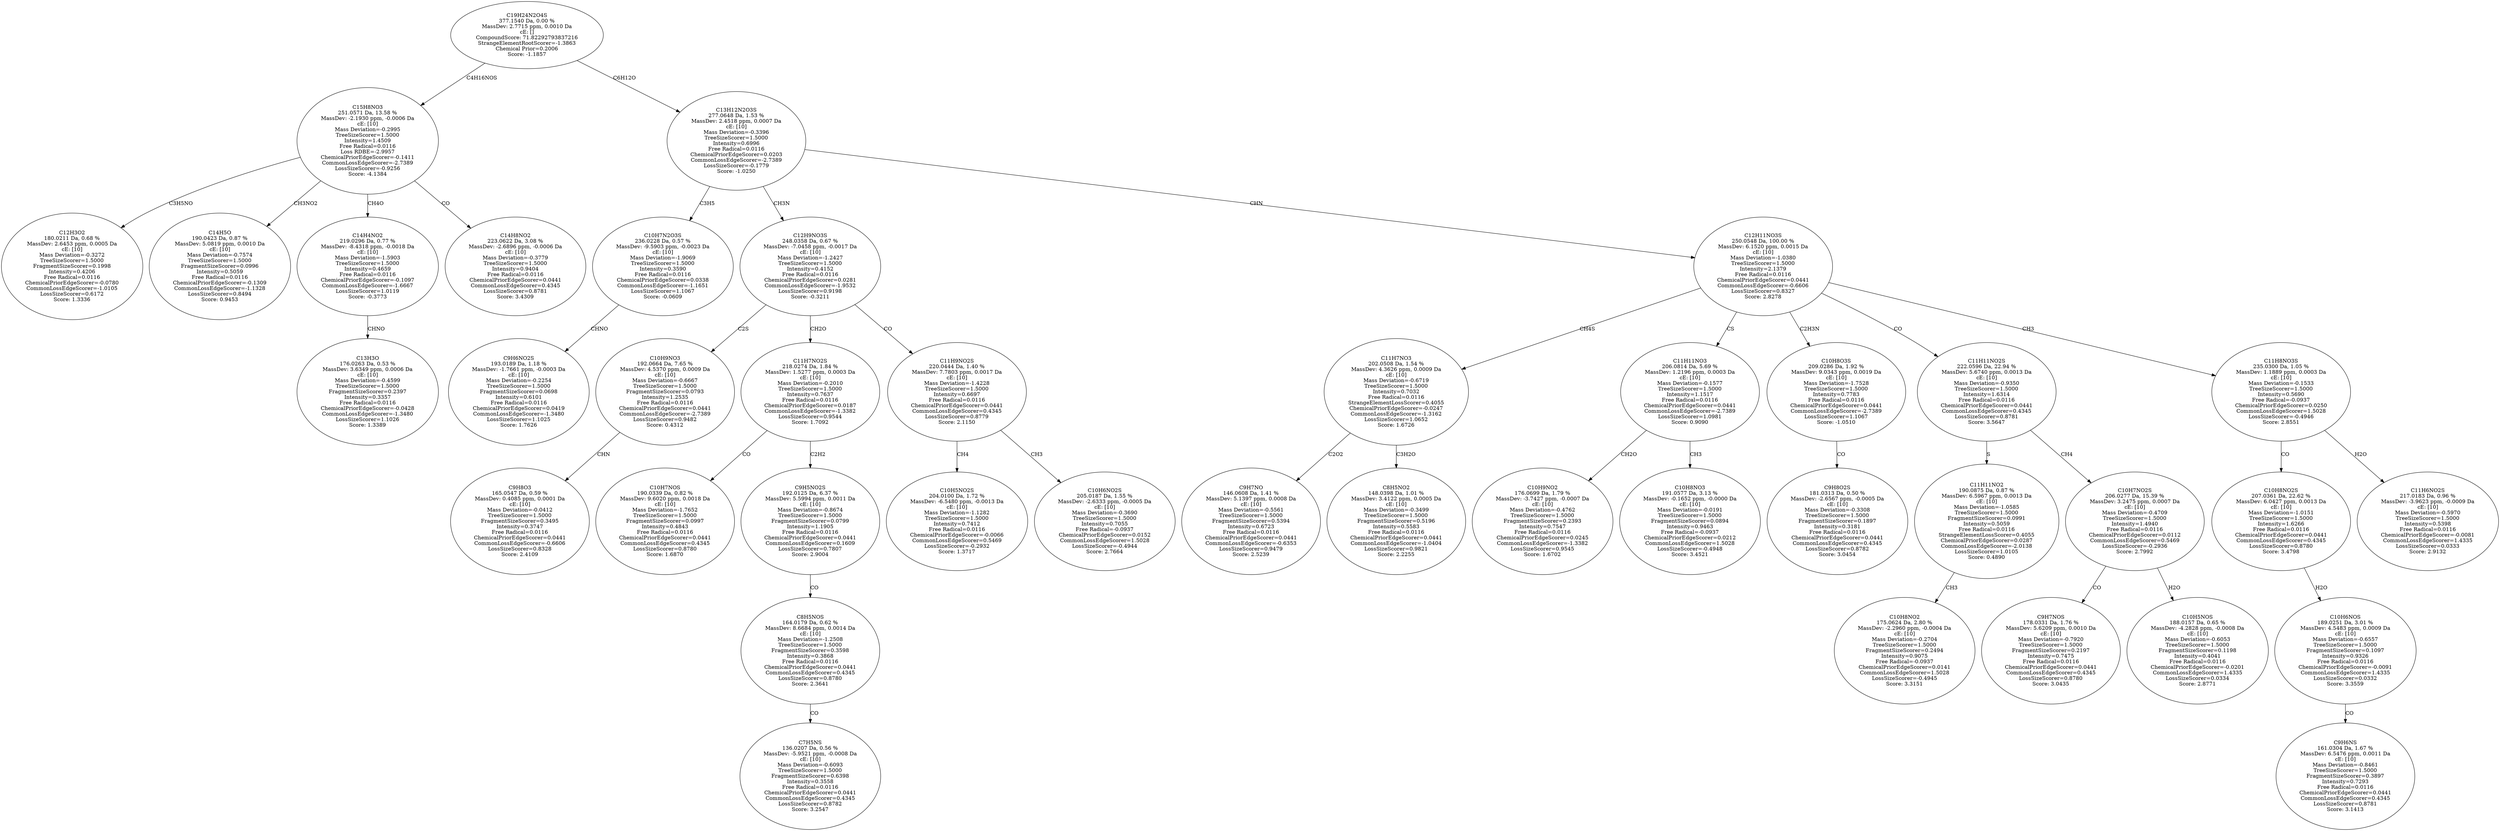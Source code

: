 strict digraph {
v1 [label="C12H3O2\n180.0211 Da, 0.68 %\nMassDev: 2.6453 ppm, 0.0005 Da\ncE: [10]\nMass Deviation=-0.3272\nTreeSizeScorer=1.5000\nFragmentSizeScorer=0.1998\nIntensity=0.4206\nFree Radical=0.0116\nChemicalPriorEdgeScorer=-0.0780\nCommonLossEdgeScorer=-1.0105\nLossSizeScorer=0.6172\nScore: 1.3336"];
v2 [label="C14H5O\n190.0423 Da, 0.87 %\nMassDev: 5.0819 ppm, 0.0010 Da\ncE: [10]\nMass Deviation=-0.7574\nTreeSizeScorer=1.5000\nFragmentSizeScorer=0.0996\nIntensity=0.5059\nFree Radical=0.0116\nChemicalPriorEdgeScorer=-0.1309\nCommonLossEdgeScorer=-1.1328\nLossSizeScorer=0.8494\nScore: 0.9453"];
v3 [label="C13H3O\n176.0263 Da, 0.53 %\nMassDev: 3.6349 ppm, 0.0006 Da\ncE: [10]\nMass Deviation=-0.4599\nTreeSizeScorer=1.5000\nFragmentSizeScorer=0.2397\nIntensity=0.3357\nFree Radical=0.0116\nChemicalPriorEdgeScorer=-0.0428\nCommonLossEdgeScorer=-1.3480\nLossSizeScorer=1.1026\nScore: 1.3389"];
v4 [label="C14H4NO2\n219.0296 Da, 0.77 %\nMassDev: -8.4318 ppm, -0.0018 Da\ncE: [10]\nMass Deviation=-1.5903\nTreeSizeScorer=1.5000\nIntensity=0.4659\nFree Radical=0.0116\nChemicalPriorEdgeScorer=-0.1097\nCommonLossEdgeScorer=-1.6667\nLossSizeScorer=1.0119\nScore: -0.3773"];
v5 [label="C14H8NO2\n223.0622 Da, 3.08 %\nMassDev: -2.6896 ppm, -0.0006 Da\ncE: [10]\nMass Deviation=-0.3779\nTreeSizeScorer=1.5000\nIntensity=0.9404\nFree Radical=0.0116\nChemicalPriorEdgeScorer=0.0441\nCommonLossEdgeScorer=0.4345\nLossSizeScorer=0.8781\nScore: 3.4309"];
v6 [label="C15H8NO3\n251.0571 Da, 13.58 %\nMassDev: -2.1930 ppm, -0.0006 Da\ncE: [10]\nMass Deviation=-0.2995\nTreeSizeScorer=1.5000\nIntensity=1.4509\nFree Radical=0.0116\nLoss RDBE=-2.9957\nChemicalPriorEdgeScorer=-0.1411\nCommonLossEdgeScorer=-2.7389\nLossSizeScorer=-0.9256\nScore: -4.1384"];
v7 [label="C9H6NO2S\n193.0189 Da, 1.18 %\nMassDev: -1.7661 ppm, -0.0003 Da\ncE: [10]\nMass Deviation=-0.2254\nTreeSizeScorer=1.5000\nFragmentSizeScorer=0.0698\nIntensity=0.6101\nFree Radical=0.0116\nChemicalPriorEdgeScorer=0.0419\nCommonLossEdgeScorer=-1.3480\nLossSizeScorer=1.1025\nScore: 1.7626"];
v8 [label="C10H7N2O3S\n236.0228 Da, 0.57 %\nMassDev: -9.5903 ppm, -0.0023 Da\ncE: [10]\nMass Deviation=-1.9069\nTreeSizeScorer=1.5000\nIntensity=0.3590\nFree Radical=0.0116\nChemicalPriorEdgeScorer=0.0338\nCommonLossEdgeScorer=-1.1651\nLossSizeScorer=1.1067\nScore: -0.0609"];
v9 [label="C9H8O3\n165.0547 Da, 0.59 %\nMassDev: 0.4085 ppm, 0.0001 Da\ncE: [10]\nMass Deviation=-0.0412\nTreeSizeScorer=1.5000\nFragmentSizeScorer=0.3495\nIntensity=0.3747\nFree Radical=0.0116\nChemicalPriorEdgeScorer=0.0441\nCommonLossEdgeScorer=-0.6606\nLossSizeScorer=0.8328\nScore: 2.4109"];
v10 [label="C10H9NO3\n192.0664 Da, 7.65 %\nMassDev: 4.5370 ppm, 0.0009 Da\ncE: [10]\nMass Deviation=-0.6667\nTreeSizeScorer=1.5000\nFragmentSizeScorer=0.0793\nIntensity=1.2535\nFree Radical=0.0116\nChemicalPriorEdgeScorer=0.0441\nCommonLossEdgeScorer=-2.7389\nLossSizeScorer=0.9482\nScore: 0.4312"];
v11 [label="C10H7NOS\n190.0339 Da, 0.82 %\nMassDev: 9.6020 ppm, 0.0018 Da\ncE: [10]\nMass Deviation=-1.7652\nTreeSizeScorer=1.5000\nFragmentSizeScorer=0.0997\nIntensity=0.4843\nFree Radical=0.0116\nChemicalPriorEdgeScorer=0.0441\nCommonLossEdgeScorer=0.4345\nLossSizeScorer=0.8780\nScore: 1.6870"];
v12 [label="C7H5NS\n136.0207 Da, 0.56 %\nMassDev: -5.9521 ppm, -0.0008 Da\ncE: [10]\nMass Deviation=-0.6093\nTreeSizeScorer=1.5000\nFragmentSizeScorer=0.6398\nIntensity=0.3558\nFree Radical=0.0116\nChemicalPriorEdgeScorer=0.0441\nCommonLossEdgeScorer=0.4345\nLossSizeScorer=0.8782\nScore: 3.2547"];
v13 [label="C8H5NOS\n164.0179 Da, 0.62 %\nMassDev: 8.6684 ppm, 0.0014 Da\ncE: [10]\nMass Deviation=-1.2508\nTreeSizeScorer=1.5000\nFragmentSizeScorer=0.3598\nIntensity=0.3868\nFree Radical=0.0116\nChemicalPriorEdgeScorer=0.0441\nCommonLossEdgeScorer=0.4345\nLossSizeScorer=0.8780\nScore: 2.3641"];
v14 [label="C9H5NO2S\n192.0125 Da, 6.37 %\nMassDev: 5.5994 ppm, 0.0011 Da\ncE: [10]\nMass Deviation=-0.8674\nTreeSizeScorer=1.5000\nFragmentSizeScorer=0.0799\nIntensity=1.1905\nFree Radical=0.0116\nChemicalPriorEdgeScorer=0.0441\nCommonLossEdgeScorer=0.1609\nLossSizeScorer=0.7807\nScore: 2.9004"];
v15 [label="C11H7NO2S\n218.0274 Da, 1.84 %\nMassDev: 1.5277 ppm, 0.0003 Da\ncE: [10]\nMass Deviation=-0.2010\nTreeSizeScorer=1.5000\nIntensity=0.7637\nFree Radical=0.0116\nChemicalPriorEdgeScorer=0.0187\nCommonLossEdgeScorer=-1.3382\nLossSizeScorer=0.9544\nScore: 1.7092"];
v16 [label="C10H5NO2S\n204.0100 Da, 1.72 %\nMassDev: -6.5480 ppm, -0.0013 Da\ncE: [10]\nMass Deviation=-1.1282\nTreeSizeScorer=1.5000\nIntensity=0.7412\nFree Radical=0.0116\nChemicalPriorEdgeScorer=-0.0066\nCommonLossEdgeScorer=0.5469\nLossSizeScorer=-0.2932\nScore: 1.3717"];
v17 [label="C10H6NO2S\n205.0187 Da, 1.55 %\nMassDev: -2.6333 ppm, -0.0005 Da\ncE: [10]\nMass Deviation=-0.3690\nTreeSizeScorer=1.5000\nIntensity=0.7055\nFree Radical=-0.0937\nChemicalPriorEdgeScorer=0.0152\nCommonLossEdgeScorer=1.5028\nLossSizeScorer=-0.4944\nScore: 2.7664"];
v18 [label="C11H9NO2S\n220.0444 Da, 1.40 %\nMassDev: 7.7803 ppm, 0.0017 Da\ncE: [10]\nMass Deviation=-1.4228\nTreeSizeScorer=1.5000\nIntensity=0.6697\nFree Radical=0.0116\nChemicalPriorEdgeScorer=0.0441\nCommonLossEdgeScorer=0.4345\nLossSizeScorer=0.8779\nScore: 2.1150"];
v19 [label="C12H9NO3S\n248.0358 Da, 0.67 %\nMassDev: -7.0458 ppm, -0.0017 Da\ncE: [10]\nMass Deviation=-1.2427\nTreeSizeScorer=1.5000\nIntensity=0.4152\nFree Radical=0.0116\nChemicalPriorEdgeScorer=0.0281\nCommonLossEdgeScorer=-1.9532\nLossSizeScorer=0.9198\nScore: -0.3211"];
v20 [label="C9H7NO\n146.0608 Da, 1.41 %\nMassDev: 5.1397 ppm, 0.0008 Da\ncE: [10]\nMass Deviation=-0.5561\nTreeSizeScorer=1.5000\nFragmentSizeScorer=0.5394\nIntensity=0.6723\nFree Radical=0.0116\nChemicalPriorEdgeScorer=0.0441\nCommonLossEdgeScorer=-0.6353\nLossSizeScorer=0.9479\nScore: 2.5239"];
v21 [label="C8H5NO2\n148.0398 Da, 1.01 %\nMassDev: 3.4122 ppm, 0.0005 Da\ncE: [10]\nMass Deviation=-0.3499\nTreeSizeScorer=1.5000\nFragmentSizeScorer=0.5196\nIntensity=0.5583\nFree Radical=0.0116\nChemicalPriorEdgeScorer=0.0441\nCommonLossEdgeScorer=-1.0404\nLossSizeScorer=0.9821\nScore: 2.2255"];
v22 [label="C11H7NO3\n202.0508 Da, 1.54 %\nMassDev: 4.3626 ppm, 0.0009 Da\ncE: [10]\nMass Deviation=-0.6719\nTreeSizeScorer=1.5000\nIntensity=0.7032\nFree Radical=0.0116\nStrangeElementLossScorer=0.4055\nChemicalPriorEdgeScorer=-0.0247\nCommonLossEdgeScorer=-1.3162\nLossSizeScorer=1.0652\nScore: 1.6726"];
v23 [label="C10H9NO2\n176.0699 Da, 1.79 %\nMassDev: -3.7427 ppm, -0.0007 Da\ncE: [10]\nMass Deviation=-0.4762\nTreeSizeScorer=1.5000\nFragmentSizeScorer=0.2393\nIntensity=0.7547\nFree Radical=0.0116\nChemicalPriorEdgeScorer=0.0245\nCommonLossEdgeScorer=-1.3382\nLossSizeScorer=0.9545\nScore: 1.6702"];
v24 [label="C10H8NO3\n191.0577 Da, 3.13 %\nMassDev: -0.1652 ppm, -0.0000 Da\ncE: [10]\nMass Deviation=-0.0191\nTreeSizeScorer=1.5000\nFragmentSizeScorer=0.0894\nIntensity=0.9463\nFree Radical=-0.0937\nChemicalPriorEdgeScorer=0.0212\nCommonLossEdgeScorer=1.5028\nLossSizeScorer=-0.4948\nScore: 3.4521"];
v25 [label="C11H11NO3\n206.0814 Da, 5.69 %\nMassDev: 1.2196 ppm, 0.0003 Da\ncE: [10]\nMass Deviation=-0.1577\nTreeSizeScorer=1.5000\nIntensity=1.1517\nFree Radical=0.0116\nChemicalPriorEdgeScorer=0.0441\nCommonLossEdgeScorer=-2.7389\nLossSizeScorer=1.0981\nScore: 0.9090"];
v26 [label="C9H8O2S\n181.0313 Da, 0.50 %\nMassDev: -2.6567 ppm, -0.0005 Da\ncE: [10]\nMass Deviation=-0.3308\nTreeSizeScorer=1.5000\nFragmentSizeScorer=0.1897\nIntensity=0.3181\nFree Radical=0.0116\nChemicalPriorEdgeScorer=0.0441\nCommonLossEdgeScorer=0.4345\nLossSizeScorer=0.8782\nScore: 3.0454"];
v27 [label="C10H8O3S\n209.0286 Da, 1.92 %\nMassDev: 9.0343 ppm, 0.0019 Da\ncE: [10]\nMass Deviation=-1.7528\nTreeSizeScorer=1.5000\nIntensity=0.7783\nFree Radical=0.0116\nChemicalPriorEdgeScorer=0.0441\nCommonLossEdgeScorer=-2.7389\nLossSizeScorer=1.1067\nScore: -1.0510"];
v28 [label="C10H8NO2\n175.0624 Da, 2.80 %\nMassDev: -2.2960 ppm, -0.0004 Da\ncE: [10]\nMass Deviation=-0.2704\nTreeSizeScorer=1.5000\nFragmentSizeScorer=0.2494\nIntensity=0.9075\nFree Radical=-0.0937\nChemicalPriorEdgeScorer=0.0141\nCommonLossEdgeScorer=1.5028\nLossSizeScorer=-0.4945\nScore: 3.3151"];
v29 [label="C11H11NO2\n190.0875 Da, 0.87 %\nMassDev: 6.5967 ppm, 0.0013 Da\ncE: [10]\nMass Deviation=-1.0585\nTreeSizeScorer=1.5000\nFragmentSizeScorer=0.0991\nIntensity=0.5059\nFree Radical=0.0116\nStrangeElementLossScorer=0.4055\nChemicalPriorEdgeScorer=0.0287\nCommonLossEdgeScorer=-2.0138\nLossSizeScorer=1.0105\nScore: 0.4890"];
v30 [label="C9H7NOS\n178.0331 Da, 1.76 %\nMassDev: 5.6209 ppm, 0.0010 Da\ncE: [10]\nMass Deviation=-0.7920\nTreeSizeScorer=1.5000\nFragmentSizeScorer=0.2197\nIntensity=0.7475\nFree Radical=0.0116\nChemicalPriorEdgeScorer=0.0441\nCommonLossEdgeScorer=0.4345\nLossSizeScorer=0.8780\nScore: 3.0435"];
v31 [label="C10H5NOS\n188.0157 Da, 0.65 %\nMassDev: -4.2828 ppm, -0.0008 Da\ncE: [10]\nMass Deviation=-0.6053\nTreeSizeScorer=1.5000\nFragmentSizeScorer=0.1198\nIntensity=0.4041\nFree Radical=0.0116\nChemicalPriorEdgeScorer=-0.0201\nCommonLossEdgeScorer=1.4335\nLossSizeScorer=0.0334\nScore: 2.8771"];
v32 [label="C10H7NO2S\n206.0277 Da, 15.39 %\nMassDev: 3.2475 ppm, 0.0007 Da\ncE: [10]\nMass Deviation=-0.4709\nTreeSizeScorer=1.5000\nIntensity=1.4940\nFree Radical=0.0116\nChemicalPriorEdgeScorer=0.0112\nCommonLossEdgeScorer=0.5469\nLossSizeScorer=-0.2936\nScore: 2.7992"];
v33 [label="C11H11NO2S\n222.0596 Da, 22.94 %\nMassDev: 5.6740 ppm, 0.0013 Da\ncE: [10]\nMass Deviation=-0.9350\nTreeSizeScorer=1.5000\nIntensity=1.6314\nFree Radical=0.0116\nChemicalPriorEdgeScorer=0.0441\nCommonLossEdgeScorer=0.4345\nLossSizeScorer=0.8781\nScore: 3.5647"];
v34 [label="C9H6NS\n161.0304 Da, 1.67 %\nMassDev: 6.5476 ppm, 0.0011 Da\ncE: [10]\nMass Deviation=-0.8461\nTreeSizeScorer=1.5000\nFragmentSizeScorer=0.3897\nIntensity=0.7293\nFree Radical=0.0116\nChemicalPriorEdgeScorer=0.0441\nCommonLossEdgeScorer=0.4345\nLossSizeScorer=0.8781\nScore: 3.1413"];
v35 [label="C10H6NOS\n189.0251 Da, 3.01 %\nMassDev: 4.5483 ppm, 0.0009 Da\ncE: [10]\nMass Deviation=-0.6557\nTreeSizeScorer=1.5000\nFragmentSizeScorer=0.1097\nIntensity=0.9326\nFree Radical=0.0116\nChemicalPriorEdgeScorer=-0.0091\nCommonLossEdgeScorer=1.4335\nLossSizeScorer=0.0332\nScore: 3.3559"];
v36 [label="C10H8NO2S\n207.0361 Da, 22.62 %\nMassDev: 6.0427 ppm, 0.0013 Da\ncE: [10]\nMass Deviation=-1.0151\nTreeSizeScorer=1.5000\nIntensity=1.6266\nFree Radical=0.0116\nChemicalPriorEdgeScorer=0.0441\nCommonLossEdgeScorer=0.4345\nLossSizeScorer=0.8780\nScore: 3.4798"];
v37 [label="C11H6NO2S\n217.0183 Da, 0.96 %\nMassDev: -3.9623 ppm, -0.0009 Da\ncE: [10]\nMass Deviation=-0.5970\nTreeSizeScorer=1.5000\nIntensity=0.5398\nFree Radical=0.0116\nChemicalPriorEdgeScorer=-0.0081\nCommonLossEdgeScorer=1.4335\nLossSizeScorer=0.0333\nScore: 2.9132"];
v38 [label="C11H8NO3S\n235.0300 Da, 1.05 %\nMassDev: 1.1889 ppm, 0.0003 Da\ncE: [10]\nMass Deviation=-0.1533\nTreeSizeScorer=1.5000\nIntensity=0.5690\nFree Radical=-0.0937\nChemicalPriorEdgeScorer=0.0250\nCommonLossEdgeScorer=1.5028\nLossSizeScorer=-0.4946\nScore: 2.8551"];
v39 [label="C12H11NO3S\n250.0548 Da, 100.00 %\nMassDev: 6.1520 ppm, 0.0015 Da\ncE: [10]\nMass Deviation=-1.0380\nTreeSizeScorer=1.5000\nIntensity=2.1379\nFree Radical=0.0116\nChemicalPriorEdgeScorer=0.0441\nCommonLossEdgeScorer=-0.6606\nLossSizeScorer=0.8327\nScore: 2.8278"];
v40 [label="C13H12N2O3S\n277.0648 Da, 1.53 %\nMassDev: 2.4518 ppm, 0.0007 Da\ncE: [10]\nMass Deviation=-0.3396\nTreeSizeScorer=1.5000\nIntensity=0.6996\nFree Radical=0.0116\nChemicalPriorEdgeScorer=0.0203\nCommonLossEdgeScorer=-2.7389\nLossSizeScorer=-0.1779\nScore: -1.0250"];
v41 [label="C19H24N2O4S\n377.1540 Da, 0.00 %\nMassDev: 2.7715 ppm, 0.0010 Da\ncE: []\nCompoundScore: 71.82292793837216\nStrangeElementRootScorer=-1.3863\nChemical Prior=0.2006\nScore: -1.1857"];
v6 -> v1 [label="C3H5NO"];
v6 -> v2 [label="CH3NO2"];
v4 -> v3 [label="CHNO"];
v6 -> v4 [label="CH4O"];
v6 -> v5 [label="CO"];
v41 -> v6 [label="C4H16NOS"];
v8 -> v7 [label="CHNO"];
v40 -> v8 [label="C3H5"];
v10 -> v9 [label="CHN"];
v19 -> v10 [label="C2S"];
v15 -> v11 [label="CO"];
v13 -> v12 [label="CO"];
v14 -> v13 [label="CO"];
v15 -> v14 [label="C2H2"];
v19 -> v15 [label="CH2O"];
v18 -> v16 [label="CH4"];
v18 -> v17 [label="CH3"];
v19 -> v18 [label="CO"];
v40 -> v19 [label="CH3N"];
v22 -> v20 [label="C2O2"];
v22 -> v21 [label="C3H2O"];
v39 -> v22 [label="CH4S"];
v25 -> v23 [label="CH2O"];
v25 -> v24 [label="CH3"];
v39 -> v25 [label="CS"];
v27 -> v26 [label="CO"];
v39 -> v27 [label="C2H3N"];
v29 -> v28 [label="CH3"];
v33 -> v29 [label="S"];
v32 -> v30 [label="CO"];
v32 -> v31 [label="H2O"];
v33 -> v32 [label="CH4"];
v39 -> v33 [label="CO"];
v35 -> v34 [label="CO"];
v36 -> v35 [label="H2O"];
v38 -> v36 [label="CO"];
v38 -> v37 [label="H2O"];
v39 -> v38 [label="CH3"];
v40 -> v39 [label="CHN"];
v41 -> v40 [label="C6H12O"];
}